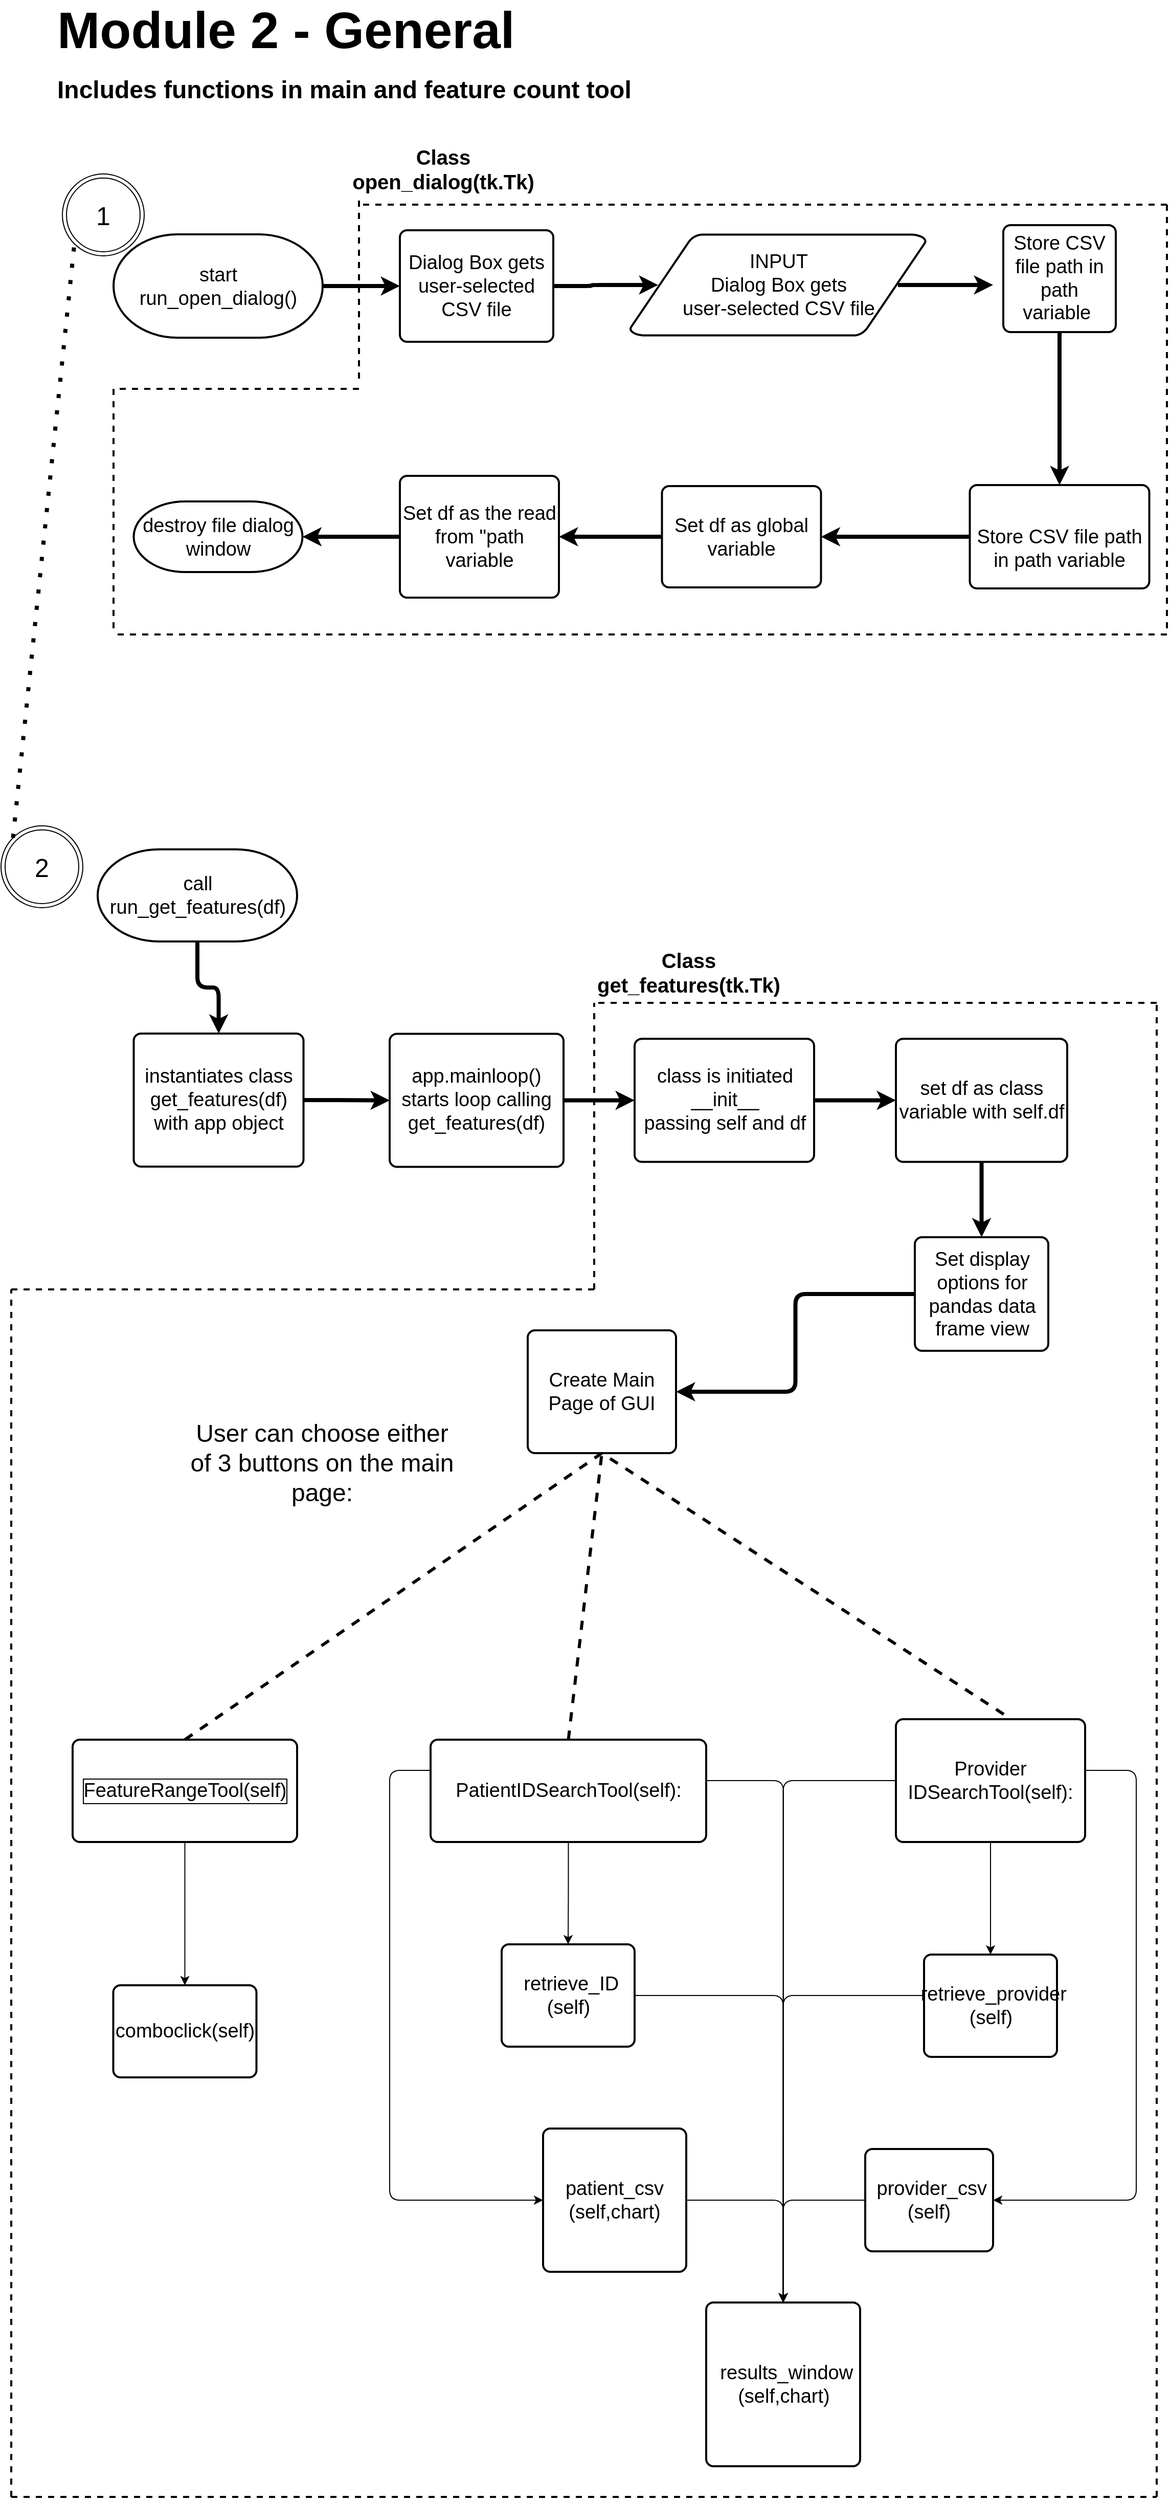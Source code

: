 <mxfile version="13.7.7" type="github">
  <diagram id="6a731a19-8d31-9384-78a2-239565b7b9f0" name="Page-1">
    <mxGraphModel dx="3115" dy="1150" grid="1" gridSize="10" guides="1" tooltips="1" connect="1" arrows="1" fold="1" page="1" pageScale="1" pageWidth="1169" pageHeight="827" math="0" shadow="0">
      <root>
        <mxCell id="0" />
        <mxCell id="1" parent="0" />
        <mxCell id="oBGM9gTl_-Td0VagPwam-129" style="edgeStyle=orthogonalEdgeStyle;orthogonalLoop=1;jettySize=auto;html=1;entryX=0;entryY=0.5;entryDx=0;entryDy=0;strokeWidth=4;" edge="1" parent="1" source="2" target="oBGM9gTl_-Td0VagPwam-123">
          <mxGeometry relative="1" as="geometry" />
        </mxCell>
        <mxCell id="2" value="&lt;div style=&quot;font-size: 19px&quot;&gt;start&lt;/div&gt;run_open_dialog()" style="shape=mxgraph.flowchart.terminator;strokeWidth=2;gradientDirection=north;fontStyle=0;html=1;fontSize=19;rounded=1;" parent="1" vertex="1">
          <mxGeometry x="130" y="249" width="204.5" height="101" as="geometry" />
        </mxCell>
        <mxCell id="oBGM9gTl_-Td0VagPwam-183" style="edgeStyle=orthogonalEdgeStyle;orthogonalLoop=1;jettySize=auto;html=1;fontFamily=Helvetica;fontSize=19;exitX=0.905;exitY=0.5;exitDx=0;exitDy=0;exitPerimeter=0;strokeWidth=4;" edge="1" parent="1" source="5">
          <mxGeometry relative="1" as="geometry">
            <mxPoint x="990" y="298.5" as="targetPoint" />
          </mxGeometry>
        </mxCell>
        <mxCell id="5" value="&lt;div style=&quot;font-size: 19px;&quot;&gt;INPUT&lt;br style=&quot;font-size: 19px;&quot;&gt;&lt;/div&gt;&lt;div style=&quot;font-size: 19px;&quot;&gt;Dialog Box gets &lt;br style=&quot;font-size: 19px;&quot;&gt;&lt;/div&gt;&lt;div style=&quot;font-size: 19px;&quot;&gt;user-selected CSV file &lt;/div&gt;" style="shape=mxgraph.flowchart.data;strokeWidth=2;gradientDirection=north;fontStyle=0;html=1;fontSize=19;rounded=1;" parent="1" vertex="1">
          <mxGeometry x="635" y="249" width="289.5" height="99" as="geometry" />
        </mxCell>
        <mxCell id="oBGM9gTl_-Td0VagPwam-63" value="destroy file dialog window" style="strokeWidth=2;html=1;shape=mxgraph.flowchart.terminator;whiteSpace=wrap;fontSize=19;rounded=1;" vertex="1" parent="1">
          <mxGeometry x="149.75" y="510" width="165" height="69" as="geometry" />
        </mxCell>
        <mxCell id="oBGM9gTl_-Td0VagPwam-188" style="edgeStyle=orthogonalEdgeStyle;curved=0;rounded=1;sketch=0;orthogonalLoop=1;jettySize=auto;html=1;strokeWidth=4;" edge="1" parent="1" source="oBGM9gTl_-Td0VagPwam-66" target="oBGM9gTl_-Td0VagPwam-67">
          <mxGeometry relative="1" as="geometry" />
        </mxCell>
        <mxCell id="oBGM9gTl_-Td0VagPwam-66" value="&lt;div style=&quot;font-size: 19px;&quot;&gt;call &lt;br style=&quot;font-size: 19px;&quot;&gt;&lt;/div&gt;run_get_features(df) " style="shape=mxgraph.flowchart.terminator;strokeWidth=2;gradientDirection=north;fontStyle=0;html=1;fontSize=19;rounded=1;" vertex="1" parent="1">
          <mxGeometry x="114.5" y="850" width="195" height="90" as="geometry" />
        </mxCell>
        <mxCell id="oBGM9gTl_-Td0VagPwam-143" style="edgeStyle=orthogonalEdgeStyle;orthogonalLoop=1;jettySize=auto;html=1;strokeWidth=4;" edge="1" parent="1" source="oBGM9gTl_-Td0VagPwam-67" target="oBGM9gTl_-Td0VagPwam-73">
          <mxGeometry relative="1" as="geometry" />
        </mxCell>
        <mxCell id="oBGM9gTl_-Td0VagPwam-67" value="instantiates class get_features(df) with app object " style="whiteSpace=wrap;html=1;absoluteArcSize=1;arcSize=14;strokeWidth=2;fontSize=19;rounded=1;" vertex="1" parent="1">
          <mxGeometry x="149.75" y="1030" width="166" height="130" as="geometry" />
        </mxCell>
        <mxCell id="oBGM9gTl_-Td0VagPwam-69" value="1" style="ellipse;shape=doubleEllipse;whiteSpace=wrap;html=1;aspect=fixed;fontSize=25;rounded=1;" vertex="1" parent="1">
          <mxGeometry x="80" y="190" width="80" height="80" as="geometry" />
        </mxCell>
        <mxCell id="oBGM9gTl_-Td0VagPwam-71" value="2" style="ellipse;shape=doubleEllipse;whiteSpace=wrap;html=1;aspect=fixed;fontSize=25;rounded=1;" vertex="1" parent="1">
          <mxGeometry x="20" y="827" width="80" height="80" as="geometry" />
        </mxCell>
        <mxCell id="oBGM9gTl_-Td0VagPwam-91" value="" style="edgeStyle=orthogonalEdgeStyle;orthogonalLoop=1;jettySize=auto;html=1;strokeWidth=4;" edge="1" parent="1" source="oBGM9gTl_-Td0VagPwam-73" target="oBGM9gTl_-Td0VagPwam-74">
          <mxGeometry relative="1" as="geometry" />
        </mxCell>
        <mxCell id="oBGM9gTl_-Td0VagPwam-73" value="&lt;div style=&quot;font-size: 19px;&quot;&gt;app.mainloop() starts loop calling &lt;br style=&quot;font-size: 19px;&quot;&gt;&lt;/div&gt;&lt;div style=&quot;font-size: 19px;&quot;&gt;get_features(df) &lt;br style=&quot;font-size: 19px;&quot;&gt;&lt;/div&gt;" style="whiteSpace=wrap;html=1;absoluteArcSize=1;arcSize=14;strokeWidth=2;fontSize=19;rounded=1;" vertex="1" parent="1">
          <mxGeometry x="400" y="1030.25" width="170" height="130" as="geometry" />
        </mxCell>
        <mxCell id="oBGM9gTl_-Td0VagPwam-92" style="edgeStyle=orthogonalEdgeStyle;orthogonalLoop=1;jettySize=auto;html=1;entryX=0;entryY=0.5;entryDx=0;entryDy=0;strokeWidth=4;" edge="1" parent="1" source="oBGM9gTl_-Td0VagPwam-74" target="oBGM9gTl_-Td0VagPwam-76">
          <mxGeometry relative="1" as="geometry" />
        </mxCell>
        <mxCell id="oBGM9gTl_-Td0VagPwam-74" value="&lt;div style=&quot;font-size: 19px;&quot;&gt;class is initiated &lt;br style=&quot;font-size: 19px;&quot;&gt;&lt;/div&gt;&lt;div style=&quot;font-size: 19px;&quot;&gt;__init__ &lt;br style=&quot;font-size: 19px;&quot;&gt;&lt;/div&gt;passing self and df" style="whiteSpace=wrap;html=1;absoluteArcSize=1;arcSize=14;strokeWidth=2;fontSize=19;rounded=1;" vertex="1" parent="1">
          <mxGeometry x="639.5" y="1035.12" width="175.5" height="120.25" as="geometry" />
        </mxCell>
        <mxCell id="oBGM9gTl_-Td0VagPwam-193" style="edgeStyle=orthogonalEdgeStyle;curved=0;rounded=1;sketch=0;orthogonalLoop=1;jettySize=auto;html=1;entryX=0.5;entryY=0;entryDx=0;entryDy=0;strokeWidth=4;" edge="1" parent="1" source="oBGM9gTl_-Td0VagPwam-76" target="oBGM9gTl_-Td0VagPwam-78">
          <mxGeometry relative="1" as="geometry" />
        </mxCell>
        <mxCell id="oBGM9gTl_-Td0VagPwam-76" value="&lt;div style=&quot;font-size: 19px;&quot;&gt;set df as class variable with self.df &lt;br style=&quot;font-size: 19px;&quot;&gt;&lt;/div&gt;" style="whiteSpace=wrap;html=1;absoluteArcSize=1;arcSize=14;strokeWidth=2;fontSize=19;rounded=1;" vertex="1" parent="1">
          <mxGeometry x="895" y="1035.12" width="167.5" height="120.25" as="geometry" />
        </mxCell>
        <mxCell id="oBGM9gTl_-Td0VagPwam-213" style="edgeStyle=orthogonalEdgeStyle;curved=0;rounded=1;sketch=0;orthogonalLoop=1;jettySize=auto;html=1;entryX=1;entryY=0.5;entryDx=0;entryDy=0;fontSize=20;strokeWidth=4;" edge="1" parent="1" source="oBGM9gTl_-Td0VagPwam-78" target="oBGM9gTl_-Td0VagPwam-79">
          <mxGeometry relative="1" as="geometry" />
        </mxCell>
        <mxCell id="oBGM9gTl_-Td0VagPwam-78" value="Set display options for pandas data frame view" style="whiteSpace=wrap;html=1;absoluteArcSize=1;arcSize=14;strokeWidth=2;fontSize=19;rounded=1;" vertex="1" parent="1">
          <mxGeometry x="913.5" y="1229" width="130.5" height="111" as="geometry" />
        </mxCell>
        <mxCell id="oBGM9gTl_-Td0VagPwam-79" value="Create Main Page of GUI " style="whiteSpace=wrap;html=1;absoluteArcSize=1;arcSize=14;strokeWidth=2;fontSize=19;rounded=1;" vertex="1" parent="1">
          <mxGeometry x="535" y="1320" width="145" height="120" as="geometry" />
        </mxCell>
        <mxCell id="oBGM9gTl_-Td0VagPwam-152" style="edgeStyle=orthogonalEdgeStyle;orthogonalLoop=1;jettySize=auto;html=1;entryX=1;entryY=0.5;entryDx=0;entryDy=0;" edge="1" parent="1" source="oBGM9gTl_-Td0VagPwam-89" target="oBGM9gTl_-Td0VagPwam-148">
          <mxGeometry relative="1" as="geometry">
            <Array as="points">
              <mxPoint x="1130" y="1750" />
              <mxPoint x="1130" y="2170" />
            </Array>
          </mxGeometry>
        </mxCell>
        <mxCell id="oBGM9gTl_-Td0VagPwam-158" style="edgeStyle=orthogonalEdgeStyle;orthogonalLoop=1;jettySize=auto;html=1;fontSize=24;" edge="1" parent="1" source="oBGM9gTl_-Td0VagPwam-89" target="oBGM9gTl_-Td0VagPwam-145">
          <mxGeometry relative="1" as="geometry" />
        </mxCell>
        <mxCell id="oBGM9gTl_-Td0VagPwam-166" style="edgeStyle=orthogonalEdgeStyle;orthogonalLoop=1;jettySize=auto;html=1;entryX=0.5;entryY=0;entryDx=0;entryDy=0;fontSize=24;" edge="1" parent="1" source="oBGM9gTl_-Td0VagPwam-89" target="oBGM9gTl_-Td0VagPwam-144">
          <mxGeometry relative="1" as="geometry" />
        </mxCell>
        <mxCell id="oBGM9gTl_-Td0VagPwam-89" value="Provider IDSearchTool(self):" style="whiteSpace=wrap;html=1;absoluteArcSize=1;arcSize=14;strokeWidth=2;fontFamily=Helvetica;fontSize=19;rounded=1;" vertex="1" parent="1">
          <mxGeometry x="895" y="1700" width="185" height="120" as="geometry" />
        </mxCell>
        <mxCell id="oBGM9gTl_-Td0VagPwam-157" style="edgeStyle=orthogonalEdgeStyle;orthogonalLoop=1;jettySize=auto;html=1;fontSize=24;" edge="1" parent="1" source="oBGM9gTl_-Td0VagPwam-98" target="oBGM9gTl_-Td0VagPwam-145">
          <mxGeometry relative="1" as="geometry">
            <mxPoint x="790" y="1750" as="targetPoint" />
            <Array as="points">
              <mxPoint x="785" y="1760" />
            </Array>
          </mxGeometry>
        </mxCell>
        <mxCell id="oBGM9gTl_-Td0VagPwam-163" style="edgeStyle=orthogonalEdgeStyle;orthogonalLoop=1;jettySize=auto;html=1;entryX=0;entryY=0.5;entryDx=0;entryDy=0;fontSize=24;" edge="1" parent="1" source="oBGM9gTl_-Td0VagPwam-98" target="oBGM9gTl_-Td0VagPwam-147">
          <mxGeometry relative="1" as="geometry">
            <Array as="points">
              <mxPoint x="400" y="1750" />
              <mxPoint x="400" y="2170" />
            </Array>
          </mxGeometry>
        </mxCell>
        <mxCell id="oBGM9gTl_-Td0VagPwam-167" style="edgeStyle=orthogonalEdgeStyle;orthogonalLoop=1;jettySize=auto;html=1;entryX=0.5;entryY=0;entryDx=0;entryDy=0;fontSize=24;" edge="1" parent="1" source="oBGM9gTl_-Td0VagPwam-98" target="oBGM9gTl_-Td0VagPwam-142">
          <mxGeometry relative="1" as="geometry" />
        </mxCell>
        <mxCell id="oBGM9gTl_-Td0VagPwam-98" value="&amp;nbsp;PatientIDSearchTool(self):&amp;nbsp; " style="whiteSpace=wrap;html=1;absoluteArcSize=1;arcSize=14;strokeWidth=2;fontFamily=Helvetica;fontSize=19;rounded=1;" vertex="1" parent="1">
          <mxGeometry x="440" y="1720" width="269.5" height="100" as="geometry" />
        </mxCell>
        <mxCell id="oBGM9gTl_-Td0VagPwam-169" style="edgeStyle=orthogonalEdgeStyle;orthogonalLoop=1;jettySize=auto;html=1;entryX=0.5;entryY=0;entryDx=0;entryDy=0;fontSize=24;" edge="1" parent="1" source="oBGM9gTl_-Td0VagPwam-99" target="oBGM9gTl_-Td0VagPwam-168">
          <mxGeometry relative="1" as="geometry" />
        </mxCell>
        <mxCell id="oBGM9gTl_-Td0VagPwam-99" value="FeatureRangeTool(self)" style="whiteSpace=wrap;html=1;absoluteArcSize=1;arcSize=14;strokeWidth=2;fontFamily=Helvetica;fontSize=19;rounded=1;labelBorderColor=#000000;" vertex="1" parent="1">
          <mxGeometry x="90" y="1720" width="219.5" height="100" as="geometry" />
        </mxCell>
        <mxCell id="oBGM9gTl_-Td0VagPwam-102" value="" style="endArrow=none;dashed=1;html=1;exitX=0.5;exitY=0;exitDx=0;exitDy=0;entryX=0.5;entryY=1;entryDx=0;entryDy=0;strokeWidth=3;" edge="1" parent="1" source="oBGM9gTl_-Td0VagPwam-99" target="oBGM9gTl_-Td0VagPwam-79">
          <mxGeometry width="50" height="50" relative="1" as="geometry">
            <mxPoint x="550" y="1670" as="sourcePoint" />
            <mxPoint x="600" y="1620" as="targetPoint" />
          </mxGeometry>
        </mxCell>
        <mxCell id="oBGM9gTl_-Td0VagPwam-103" value="" style="endArrow=none;dashed=1;html=1;entryX=0.5;entryY=1;entryDx=0;entryDy=0;exitX=0.5;exitY=0;exitDx=0;exitDy=0;strokeWidth=3;" edge="1" parent="1" source="oBGM9gTl_-Td0VagPwam-98" target="oBGM9gTl_-Td0VagPwam-79">
          <mxGeometry width="50" height="50" relative="1" as="geometry">
            <mxPoint x="570" y="1696" as="sourcePoint" />
            <mxPoint x="990" y="1540" as="targetPoint" />
          </mxGeometry>
        </mxCell>
        <mxCell id="oBGM9gTl_-Td0VagPwam-105" value="" style="endArrow=none;dashed=1;html=1;exitX=0.57;exitY=-0.04;exitDx=0;exitDy=0;exitPerimeter=0;entryX=0.5;entryY=1;entryDx=0;entryDy=0;strokeWidth=3;" edge="1" parent="1" source="oBGM9gTl_-Td0VagPwam-89" target="oBGM9gTl_-Td0VagPwam-79">
          <mxGeometry width="50" height="50" relative="1" as="geometry">
            <mxPoint x="930" y="1690" as="sourcePoint" />
            <mxPoint x="990" y="1540" as="targetPoint" />
          </mxGeometry>
        </mxCell>
        <mxCell id="oBGM9gTl_-Td0VagPwam-137" style="edgeStyle=orthogonalEdgeStyle;orthogonalLoop=1;jettySize=auto;html=1;entryX=1;entryY=0.5;entryDx=0;entryDy=0;entryPerimeter=0;strokeWidth=4;" edge="1" parent="1" source="oBGM9gTl_-Td0VagPwam-121" target="oBGM9gTl_-Td0VagPwam-63">
          <mxGeometry relative="1" as="geometry">
            <mxPoint x="290" y="410" as="targetPoint" />
          </mxGeometry>
        </mxCell>
        <mxCell id="oBGM9gTl_-Td0VagPwam-121" value="Set df as the read from &quot;path variable " style="whiteSpace=wrap;html=1;absoluteArcSize=1;arcSize=14;strokeWidth=2;fontSize=19;rounded=1;" vertex="1" parent="1">
          <mxGeometry x="410" y="485" width="155.5" height="119" as="geometry" />
        </mxCell>
        <mxCell id="oBGM9gTl_-Td0VagPwam-133" style="edgeStyle=orthogonalEdgeStyle;orthogonalLoop=1;jettySize=auto;html=1;entryX=0.5;entryY=0;entryDx=0;entryDy=0;strokeWidth=4;" edge="1" parent="1" source="oBGM9gTl_-Td0VagPwam-122" target="oBGM9gTl_-Td0VagPwam-124">
          <mxGeometry relative="1" as="geometry" />
        </mxCell>
        <mxCell id="oBGM9gTl_-Td0VagPwam-122" value="Store CSV file path in path variable&amp;nbsp; " style="whiteSpace=wrap;html=1;absoluteArcSize=1;arcSize=14;strokeWidth=2;fontSize=19;rounded=1;" vertex="1" parent="1">
          <mxGeometry x="1000" y="240" width="110" height="104.5" as="geometry" />
        </mxCell>
        <mxCell id="oBGM9gTl_-Td0VagPwam-182" style="edgeStyle=orthogonalEdgeStyle;orthogonalLoop=1;jettySize=auto;html=1;entryX=0.095;entryY=0.5;entryDx=0;entryDy=0;entryPerimeter=0;fontFamily=Helvetica;fontSize=19;strokeWidth=4;" edge="1" parent="1" source="oBGM9gTl_-Td0VagPwam-123" target="5">
          <mxGeometry relative="1" as="geometry" />
        </mxCell>
        <mxCell id="oBGM9gTl_-Td0VagPwam-123" value="&lt;br style=&quot;font-size: 19px;&quot;&gt;Dialog Box gets user-selected CSV file &lt;br style=&quot;font-size: 19px;&quot;&gt;&lt;br style=&quot;font-size: 19px;&quot;&gt;" style="whiteSpace=wrap;html=1;absoluteArcSize=1;arcSize=14;strokeWidth=2;fontSize=19;rounded=1;" vertex="1" parent="1">
          <mxGeometry x="410" y="245" width="150" height="109" as="geometry" />
        </mxCell>
        <mxCell id="oBGM9gTl_-Td0VagPwam-134" style="edgeStyle=orthogonalEdgeStyle;orthogonalLoop=1;jettySize=auto;html=1;entryX=1;entryY=0.5;entryDx=0;entryDy=0;strokeWidth=4;" edge="1" parent="1" source="oBGM9gTl_-Td0VagPwam-124" target="oBGM9gTl_-Td0VagPwam-127">
          <mxGeometry relative="1" as="geometry" />
        </mxCell>
        <mxCell id="oBGM9gTl_-Td0VagPwam-124" value="&lt;br&gt;&lt;div style=&quot;font-size: 19px&quot;&gt;Store CSV file path in path variable&lt;/div&gt;&lt;div style=&quot;font-size: 19px&quot;&gt; &lt;/div&gt;" style="whiteSpace=wrap;html=1;absoluteArcSize=1;arcSize=14;strokeWidth=2;fontSize=19;rounded=1;" vertex="1" parent="1">
          <mxGeometry x="967.25" y="494" width="175.5" height="101" as="geometry" />
        </mxCell>
        <mxCell id="oBGM9gTl_-Td0VagPwam-135" style="edgeStyle=orthogonalEdgeStyle;orthogonalLoop=1;jettySize=auto;html=1;strokeWidth=4;" edge="1" parent="1" source="oBGM9gTl_-Td0VagPwam-127" target="oBGM9gTl_-Td0VagPwam-121">
          <mxGeometry relative="1" as="geometry" />
        </mxCell>
        <mxCell id="oBGM9gTl_-Td0VagPwam-127" value="Set df as global variable " style="whiteSpace=wrap;html=1;absoluteArcSize=1;arcSize=14;strokeWidth=2;fontSize=19;rounded=1;" vertex="1" parent="1">
          <mxGeometry x="666.25" y="495" width="155.5" height="99" as="geometry" />
        </mxCell>
        <mxCell id="oBGM9gTl_-Td0VagPwam-160" style="edgeStyle=orthogonalEdgeStyle;orthogonalLoop=1;jettySize=auto;html=1;entryX=0.5;entryY=0;entryDx=0;entryDy=0;fontSize=24;" edge="1" parent="1" source="oBGM9gTl_-Td0VagPwam-142" target="oBGM9gTl_-Td0VagPwam-145">
          <mxGeometry relative="1" as="geometry" />
        </mxCell>
        <mxCell id="oBGM9gTl_-Td0VagPwam-142" value="&lt;div&gt;&amp;nbsp;retrieve_ID&lt;/div&gt;&lt;div&gt;(self)&lt;/div&gt;" style="whiteSpace=wrap;html=1;absoluteArcSize=1;arcSize=14;strokeWidth=2;fontFamily=Helvetica;fontSize=19;rounded=1;" vertex="1" parent="1">
          <mxGeometry x="509.5" y="1920" width="130" height="100" as="geometry" />
        </mxCell>
        <mxCell id="oBGM9gTl_-Td0VagPwam-159" style="edgeStyle=orthogonalEdgeStyle;orthogonalLoop=1;jettySize=auto;html=1;entryX=0.5;entryY=0;entryDx=0;entryDy=0;fontSize=24;" edge="1" parent="1" source="oBGM9gTl_-Td0VagPwam-144" target="oBGM9gTl_-Td0VagPwam-145">
          <mxGeometry relative="1" as="geometry">
            <Array as="points">
              <mxPoint x="784" y="1970" />
            </Array>
          </mxGeometry>
        </mxCell>
        <mxCell id="oBGM9gTl_-Td0VagPwam-144" value="&lt;div&gt;&amp;nbsp;retrieve_provider&lt;/div&gt;&lt;div&gt;(self)&lt;/div&gt;" style="whiteSpace=wrap;html=1;absoluteArcSize=1;arcSize=14;strokeWidth=2;fontFamily=Helvetica;fontSize=19;rounded=1;" vertex="1" parent="1">
          <mxGeometry x="922.5" y="1930" width="130" height="100" as="geometry" />
        </mxCell>
        <mxCell id="oBGM9gTl_-Td0VagPwam-145" value="&lt;div&gt;&amp;nbsp;results_window&lt;/div&gt;&lt;div&gt;(self,chart)&lt;/div&gt;" style="whiteSpace=wrap;html=1;absoluteArcSize=1;arcSize=14;strokeWidth=2;fontFamily=Helvetica;fontSize=19;rounded=1;" vertex="1" parent="1">
          <mxGeometry x="709.5" y="2270" width="150.5" height="160" as="geometry" />
        </mxCell>
        <mxCell id="oBGM9gTl_-Td0VagPwam-161" style="edgeStyle=orthogonalEdgeStyle;orthogonalLoop=1;jettySize=auto;html=1;entryX=0.5;entryY=0;entryDx=0;entryDy=0;fontSize=24;" edge="1" parent="1" source="oBGM9gTl_-Td0VagPwam-147" target="oBGM9gTl_-Td0VagPwam-145">
          <mxGeometry relative="1" as="geometry" />
        </mxCell>
        <mxCell id="oBGM9gTl_-Td0VagPwam-147" value="&lt;div&gt;patient_csv&lt;/div&gt;&lt;div&gt;(self,chart)&lt;/div&gt;" style="whiteSpace=wrap;html=1;absoluteArcSize=1;arcSize=14;strokeWidth=2;fontFamily=Helvetica;fontSize=19;rounded=1;" vertex="1" parent="1">
          <mxGeometry x="550" y="2100" width="140" height="140" as="geometry" />
        </mxCell>
        <mxCell id="oBGM9gTl_-Td0VagPwam-162" style="edgeStyle=orthogonalEdgeStyle;orthogonalLoop=1;jettySize=auto;html=1;entryX=0.5;entryY=0;entryDx=0;entryDy=0;fontSize=24;" edge="1" parent="1" source="oBGM9gTl_-Td0VagPwam-148" target="oBGM9gTl_-Td0VagPwam-145">
          <mxGeometry relative="1" as="geometry" />
        </mxCell>
        <mxCell id="oBGM9gTl_-Td0VagPwam-148" value="&lt;div&gt;&amp;nbsp;provider_csv&lt;/div&gt;&lt;div&gt;(self)&lt;/div&gt;" style="whiteSpace=wrap;html=1;absoluteArcSize=1;arcSize=14;strokeWidth=2;fontFamily=Helvetica;fontSize=19;rounded=1;" vertex="1" parent="1">
          <mxGeometry x="865" y="2120" width="125" height="100" as="geometry" />
        </mxCell>
        <mxCell id="oBGM9gTl_-Td0VagPwam-156" value="User can choose either of 3 buttons on the main page: " style="text;html=1;strokeColor=none;fillColor=none;align=center;verticalAlign=middle;whiteSpace=wrap;fontSize=24;rounded=1;" vertex="1" parent="1">
          <mxGeometry x="200" y="1440" width="268" height="20" as="geometry" />
        </mxCell>
        <mxCell id="oBGM9gTl_-Td0VagPwam-168" value="comboclick(self)" style="whiteSpace=wrap;html=1;absoluteArcSize=1;arcSize=14;strokeWidth=2;fontFamily=Helvetica;fontSize=19;rounded=1;" vertex="1" parent="1">
          <mxGeometry x="129.75" y="1960" width="140" height="90" as="geometry" />
        </mxCell>
        <mxCell id="oBGM9gTl_-Td0VagPwam-181" value="&lt;font style=&quot;font-size: 50px&quot;&gt;&lt;b&gt;&lt;font style=&quot;font-size: 50px&quot;&gt;Module 2&lt;/font&gt; - General &lt;br&gt;&lt;/b&gt;&lt;/font&gt;&lt;div style=&quot;font-size: 39px&quot;&gt;&lt;font style=&quot;font-size: 24px&quot;&gt;&lt;b&gt;Includes functions in main and feature count tool&lt;br&gt;&lt;/b&gt;&lt;/font&gt;&lt;/div&gt;" style="text;html=1;strokeColor=none;fillColor=none;spacing=5;spacingTop=-20;whiteSpace=wrap;overflow=hidden;fontFamily=Helvetica;fontSize=25;rounded=1;arcSize=50;" vertex="1" parent="1">
          <mxGeometry x="70" y="30" width="580" height="140" as="geometry" />
        </mxCell>
        <mxCell id="oBGM9gTl_-Td0VagPwam-187" value="" style="endArrow=none;dashed=1;html=1;dashPattern=1 3;strokeWidth=4;entryX=0;entryY=1;entryDx=0;entryDy=0;exitX=0;exitY=0;exitDx=0;exitDy=0;" edge="1" parent="1" source="oBGM9gTl_-Td0VagPwam-71" target="oBGM9gTl_-Td0VagPwam-69">
          <mxGeometry width="50" height="50" relative="1" as="geometry">
            <mxPoint x="20" y="740" as="sourcePoint" />
            <mxPoint x="70" y="690" as="targetPoint" />
          </mxGeometry>
        </mxCell>
        <mxCell id="oBGM9gTl_-Td0VagPwam-195" value="" style="endArrow=none;html=1;dashed=1;strokeWidth=2;" edge="1" parent="1">
          <mxGeometry width="50" height="50" relative="1" as="geometry">
            <mxPoint x="1150" y="1000" as="sourcePoint" />
            <mxPoint x="600" y="1000" as="targetPoint" />
          </mxGeometry>
        </mxCell>
        <mxCell id="oBGM9gTl_-Td0VagPwam-196" value="" style="endArrow=none;html=1;dashed=1;strokeWidth=2;" edge="1" parent="1">
          <mxGeometry width="50" height="50" relative="1" as="geometry">
            <mxPoint x="600" y="1280" as="sourcePoint" />
            <mxPoint x="600" y="1000" as="targetPoint" />
          </mxGeometry>
        </mxCell>
        <mxCell id="oBGM9gTl_-Td0VagPwam-197" value="" style="endArrow=none;html=1;dashed=1;strokeWidth=2;" edge="1" parent="1">
          <mxGeometry width="50" height="50" relative="1" as="geometry">
            <mxPoint x="30" y="1280" as="sourcePoint" />
            <mxPoint x="600" y="1280" as="targetPoint" />
          </mxGeometry>
        </mxCell>
        <mxCell id="oBGM9gTl_-Td0VagPwam-198" value="" style="endArrow=none;html=1;dashed=1;strokeWidth=2;" edge="1" parent="1">
          <mxGeometry width="50" height="50" relative="1" as="geometry">
            <mxPoint x="30" y="2460" as="sourcePoint" />
            <mxPoint x="30" y="1280" as="targetPoint" />
          </mxGeometry>
        </mxCell>
        <mxCell id="oBGM9gTl_-Td0VagPwam-199" value="" style="endArrow=none;html=1;rounded=1;dashed=1;strokeWidth=2;" edge="1" parent="1">
          <mxGeometry width="50" height="50" relative="1" as="geometry">
            <mxPoint x="30" y="2460" as="sourcePoint" />
            <mxPoint x="1150" y="2460" as="targetPoint" />
          </mxGeometry>
        </mxCell>
        <mxCell id="oBGM9gTl_-Td0VagPwam-200" value="" style="endArrow=none;html=1;rounded=1;dashed=1;strokeWidth=2;" edge="1" parent="1">
          <mxGeometry width="50" height="50" relative="1" as="geometry">
            <mxPoint x="1150" y="2460" as="sourcePoint" />
            <mxPoint x="1150" y="1000" as="targetPoint" />
          </mxGeometry>
        </mxCell>
        <mxCell id="oBGM9gTl_-Td0VagPwam-202" value="Class get_features(tk.Tk)" style="text;html=1;strokeColor=none;fillColor=none;align=center;verticalAlign=middle;whiteSpace=wrap;rounded=0;sketch=0;fontSize=20;fontStyle=1;" vertex="1" parent="1">
          <mxGeometry x="635" y="960" width="115" height="20" as="geometry" />
        </mxCell>
        <mxCell id="oBGM9gTl_-Td0VagPwam-203" value="" style="endArrow=none;html=1;strokeWidth=2;fontSize=17;dashed=1;" edge="1" parent="1">
          <mxGeometry width="50" height="50" relative="1" as="geometry">
            <mxPoint x="370" y="390" as="sourcePoint" />
            <mxPoint x="370" y="210" as="targetPoint" />
          </mxGeometry>
        </mxCell>
        <mxCell id="oBGM9gTl_-Td0VagPwam-204" value="" style="endArrow=none;html=1;dashed=1;strokeWidth=2;fontSize=17;" edge="1" parent="1">
          <mxGeometry width="50" height="50" relative="1" as="geometry">
            <mxPoint x="1160" y="220" as="sourcePoint" />
            <mxPoint x="370" y="220" as="targetPoint" />
          </mxGeometry>
        </mxCell>
        <mxCell id="oBGM9gTl_-Td0VagPwam-205" value="" style="endArrow=none;html=1;dashed=1;strokeWidth=2;fontSize=17;" edge="1" parent="1">
          <mxGeometry width="50" height="50" relative="1" as="geometry">
            <mxPoint x="1160" y="640" as="sourcePoint" />
            <mxPoint x="130" y="640" as="targetPoint" />
          </mxGeometry>
        </mxCell>
        <mxCell id="oBGM9gTl_-Td0VagPwam-206" value="" style="endArrow=none;html=1;dashed=1;strokeWidth=2;fontSize=17;" edge="1" parent="1">
          <mxGeometry width="50" height="50" relative="1" as="geometry">
            <mxPoint x="130" y="400" as="sourcePoint" />
            <mxPoint x="130" y="640" as="targetPoint" />
          </mxGeometry>
        </mxCell>
        <mxCell id="oBGM9gTl_-Td0VagPwam-207" value="" style="endArrow=none;html=1;dashed=1;strokeWidth=2;fontSize=17;" edge="1" parent="1">
          <mxGeometry width="50" height="50" relative="1" as="geometry">
            <mxPoint x="370" y="400" as="sourcePoint" />
            <mxPoint x="130" y="400" as="targetPoint" />
          </mxGeometry>
        </mxCell>
        <mxCell id="oBGM9gTl_-Td0VagPwam-208" value="" style="endArrow=none;html=1;dashed=1;strokeWidth=2;fontSize=17;" edge="1" parent="1">
          <mxGeometry width="50" height="50" relative="1" as="geometry">
            <mxPoint x="1160" y="220" as="sourcePoint" />
            <mxPoint x="1160" y="640" as="targetPoint" />
          </mxGeometry>
        </mxCell>
        <mxCell id="oBGM9gTl_-Td0VagPwam-210" value="Class open_dialog(tk.Tk)" style="text;html=1;strokeColor=none;fillColor=none;align=center;verticalAlign=middle;whiteSpace=wrap;rounded=0;sketch=0;fontSize=20;fontStyle=1;strokeWidth=7;" vertex="1" parent="1">
          <mxGeometry x="394.5" y="170" width="115" height="30" as="geometry" />
        </mxCell>
      </root>
    </mxGraphModel>
  </diagram>
</mxfile>
